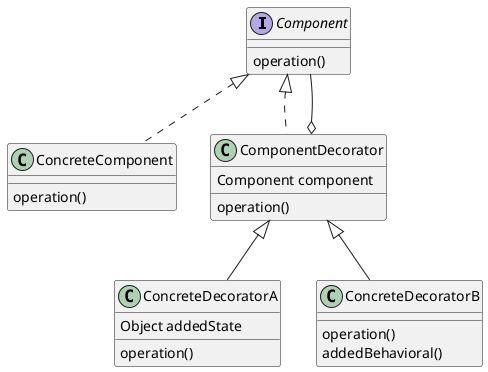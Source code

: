@startuml

interface Component {
operation()
}
class ConcreteComponent {
operation()
}
class ComponentDecorator {
Component component
operation()
}
Component <|.. ConcreteComponent
Component <|.. ComponentDecorator
Component --o ComponentDecorator

class ConcreteDecoratorA {
Object addedState
operation()
}

class ConcreteDecoratorB {
operation()
addedBehavioral()
}

ComponentDecorator <|-- ConcreteDecoratorA
ComponentDecorator <|-- ConcreteDecoratorB

@enduml